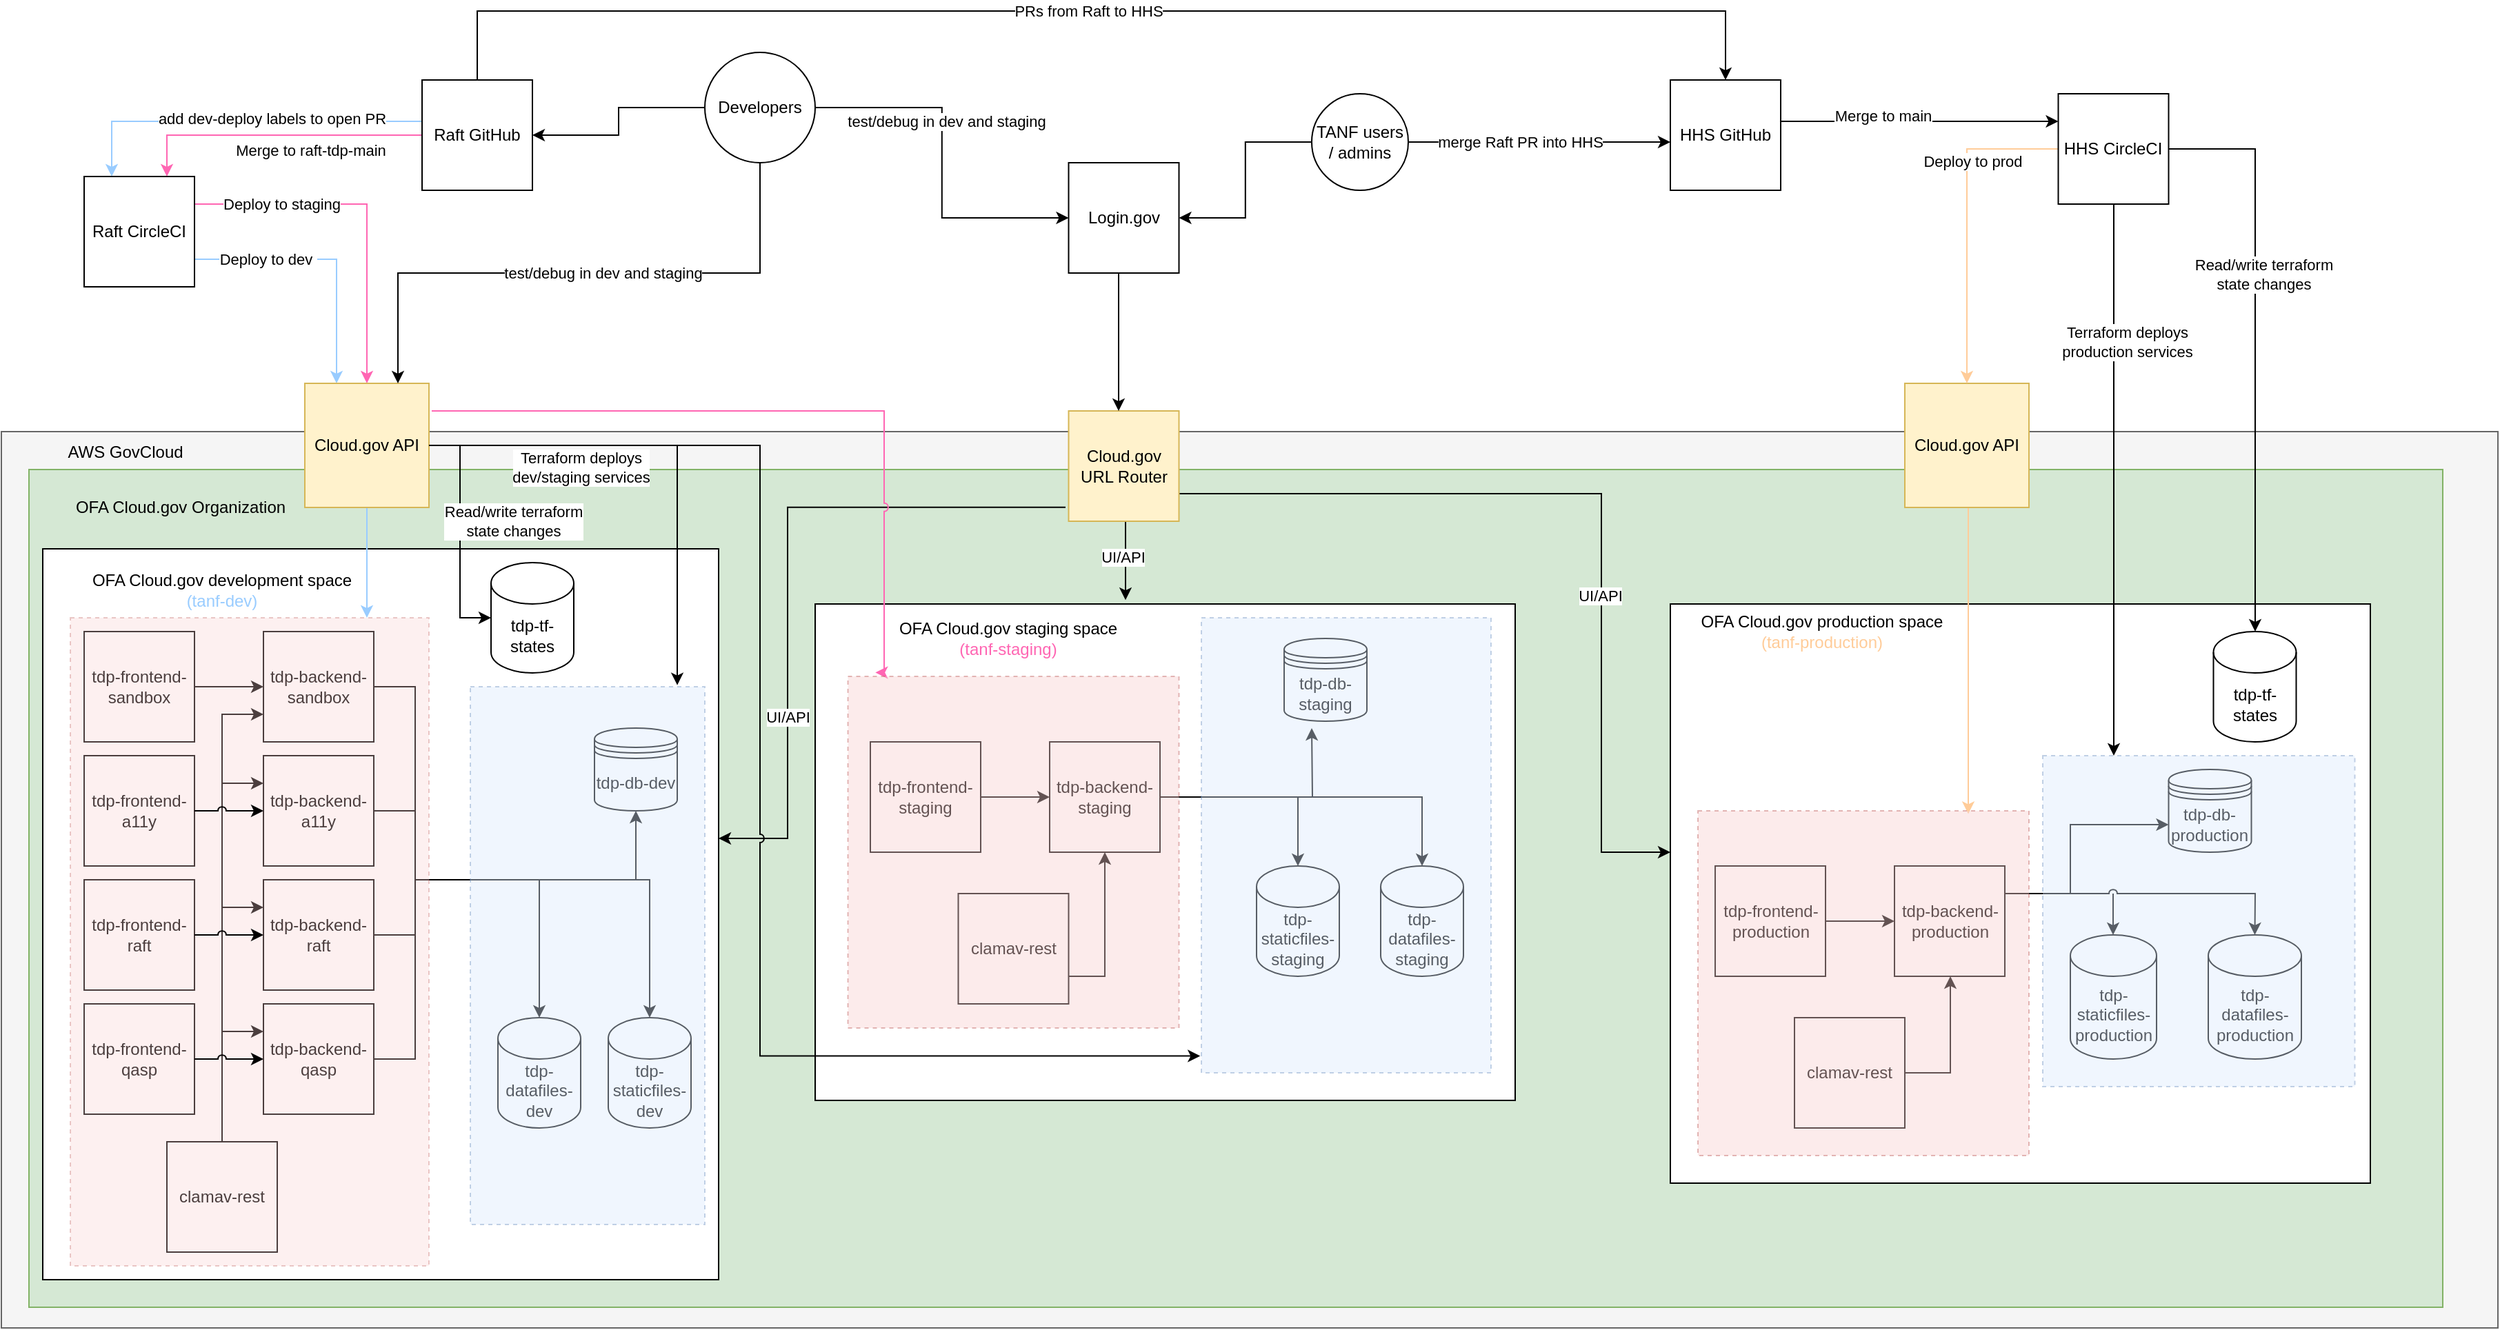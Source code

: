 <mxfile version="14.8.6" type="device"><diagram id="ihpslaOBQvnrLXgvz2NS" name="Page-1"><mxGraphModel dx="1475" dy="1129" grid="1" gridSize="10" guides="1" tooltips="1" connect="1" arrows="1" fold="1" page="1" pageScale="1" pageWidth="850" pageHeight="1100" math="0" shadow="0"><root><mxCell id="0"/><mxCell id="1" parent="0"/><mxCell id="zyFTkj13hCmkJTpGe8fz-28" value="" style="rounded=0;whiteSpace=wrap;html=1;fillColor=#f5f5f5;strokeColor=#666666;fontColor=#333333;" parent="1" vertex="1"><mxGeometry x="40" y="345" width="1810" height="650" as="geometry"/></mxCell><mxCell id="qLY9HPjB3zMnq8Yaa36Y-12" value="" style="rounded=0;whiteSpace=wrap;html=1;fillColor=#d5e8d4;strokeColor=#82b366;" parent="1" vertex="1"><mxGeometry x="60" y="372.5" width="1750" height="607.5" as="geometry"/></mxCell><mxCell id="zyFTkj13hCmkJTpGe8fz-118" style="edgeStyle=elbowEdgeStyle;rounded=0;orthogonalLoop=1;jettySize=auto;html=1;entryX=1;entryY=0.75;entryDx=0;entryDy=0;startArrow=classic;startFill=1;endArrow=none;endFill=0;" parent="1" source="zyFTkj13hCmkJTpGe8fz-111" target="zyFTkj13hCmkJTpGe8fz-32" edge="1"><mxGeometry relative="1" as="geometry"><Array as="points"><mxPoint x="1200" y="650"/></Array></mxGeometry></mxCell><mxCell id="zyFTkj13hCmkJTpGe8fz-170" value="UI/API" style="edgeLabel;html=1;align=center;verticalAlign=middle;resizable=0;points=[];" parent="zyFTkj13hCmkJTpGe8fz-118" vertex="1" connectable="0"><mxGeometry x="-0.234" y="1" relative="1" as="geometry"><mxPoint as="offset"/></mxGeometry></mxCell><mxCell id="zyFTkj13hCmkJTpGe8fz-111" value="" style="rounded=0;whiteSpace=wrap;html=1;" parent="1" vertex="1"><mxGeometry x="1250" y="470" width="507.5" height="420" as="geometry"/></mxCell><mxCell id="zyFTkj13hCmkJTpGe8fz-24" style="edgeStyle=orthogonalEdgeStyle;rounded=0;orthogonalLoop=1;jettySize=auto;html=1;exitX=0;exitY=0.5;exitDx=0;exitDy=0;" parent="1" source="zyFTkj13hCmkJTpGe8fz-173" target="zyFTkj13hCmkJTpGe8fz-19" edge="1"><mxGeometry relative="1" as="geometry"><mxPoint x="490" y="110" as="sourcePoint"/></mxGeometry></mxCell><mxCell id="zyFTkj13hCmkJTpGe8fz-34" style="edgeStyle=orthogonalEdgeStyle;rounded=0;orthogonalLoop=1;jettySize=auto;html=1;entryX=0;entryY=0.5;entryDx=0;entryDy=0;exitX=1;exitY=0.5;exitDx=0;exitDy=0;" parent="1" source="zyFTkj13hCmkJTpGe8fz-173" target="zyFTkj13hCmkJTpGe8fz-33" edge="1"><mxGeometry relative="1" as="geometry"><mxPoint x="520" y="110" as="sourcePoint"/></mxGeometry></mxCell><mxCell id="hghj35xGoxnVzE3regbH-1" value="test/debug in dev and staging" style="edgeLabel;html=1;align=center;verticalAlign=middle;resizable=0;points=[];" vertex="1" connectable="0" parent="zyFTkj13hCmkJTpGe8fz-34"><mxGeometry x="-0.232" y="3" relative="1" as="geometry"><mxPoint as="offset"/></mxGeometry></mxCell><mxCell id="zyFTkj13hCmkJTpGe8fz-36" style="edgeStyle=orthogonalEdgeStyle;rounded=0;orthogonalLoop=1;jettySize=auto;html=1;entryX=1;entryY=0.5;entryDx=0;entryDy=0;" parent="1" source="zyFTkj13hCmkJTpGe8fz-15" target="zyFTkj13hCmkJTpGe8fz-33" edge="1"><mxGeometry relative="1" as="geometry"/></mxCell><mxCell id="zyFTkj13hCmkJTpGe8fz-151" style="edgeStyle=elbowEdgeStyle;rounded=0;jumpStyle=arc;orthogonalLoop=1;jettySize=auto;html=1;startArrow=none;startFill=0;endArrow=classic;endFill=1;strokeColor=#000000;elbow=vertical;" parent="1" source="zyFTkj13hCmkJTpGe8fz-15" target="zyFTkj13hCmkJTpGe8fz-149" edge="1"><mxGeometry relative="1" as="geometry"/></mxCell><mxCell id="hghj35xGoxnVzE3regbH-3" value="merge Raft PR into HHS" style="edgeLabel;html=1;align=center;verticalAlign=middle;resizable=0;points=[];" vertex="1" connectable="0" parent="zyFTkj13hCmkJTpGe8fz-151"><mxGeometry x="-0.154" relative="1" as="geometry"><mxPoint as="offset"/></mxGeometry></mxCell><mxCell id="zyFTkj13hCmkJTpGe8fz-15" value="TANF users / admins" style="ellipse;whiteSpace=wrap;html=1;strokeColor=#000000;fillColor=#ffffff;gradientColor=none;" parent="1" vertex="1"><mxGeometry x="990" y="100" width="70" height="70" as="geometry"/></mxCell><mxCell id="zyFTkj13hCmkJTpGe8fz-25" style="edgeStyle=orthogonalEdgeStyle;rounded=0;orthogonalLoop=1;jettySize=auto;html=1;entryX=0.75;entryY=0;entryDx=0;entryDy=0;exitX=0;exitY=0.5;exitDx=0;exitDy=0;strokeColor=#FF66B3;" parent="1" source="zyFTkj13hCmkJTpGe8fz-19" target="zyFTkj13hCmkJTpGe8fz-21" edge="1"><mxGeometry relative="1" as="geometry"><mxPoint x="180" y="99.97" as="sourcePoint"/><mxPoint x="330" y="139.97" as="targetPoint"/><Array as="points"><mxPoint x="160" y="130"/></Array></mxGeometry></mxCell><mxCell id="zyFTkj13hCmkJTpGe8fz-134" value="Merge to raft-tdp-main" style="edgeLabel;html=1;align=center;verticalAlign=middle;resizable=0;points=[];" parent="zyFTkj13hCmkJTpGe8fz-25" vertex="1" connectable="0"><mxGeometry x="-0.241" y="-3" relative="1" as="geometry"><mxPoint y="14" as="offset"/></mxGeometry></mxCell><mxCell id="zyFTkj13hCmkJTpGe8fz-142" style="edgeStyle=elbowEdgeStyle;rounded=0;jumpStyle=arc;orthogonalLoop=1;jettySize=auto;html=1;entryX=0.25;entryY=0;entryDx=0;entryDy=0;startArrow=none;startFill=0;endArrow=classic;endFill=1;strokeColor=#99CCFF;" parent="1" source="zyFTkj13hCmkJTpGe8fz-19" target="zyFTkj13hCmkJTpGe8fz-21" edge="1"><mxGeometry relative="1" as="geometry"><Array as="points"><mxPoint x="120" y="120"/><mxPoint x="150" y="120"/><mxPoint x="130" y="150"/></Array></mxGeometry></mxCell><mxCell id="zyFTkj13hCmkJTpGe8fz-143" value="add dev-deploy labels to open&amp;nbsp;PR" style="edgeLabel;html=1;align=center;verticalAlign=middle;resizable=0;points=[];" parent="zyFTkj13hCmkJTpGe8fz-142" vertex="1" connectable="0"><mxGeometry x="-0.175" y="-2" relative="1" as="geometry"><mxPoint as="offset"/></mxGeometry></mxCell><mxCell id="zyFTkj13hCmkJTpGe8fz-160" style="edgeStyle=elbowEdgeStyle;rounded=0;jumpStyle=arc;orthogonalLoop=1;jettySize=auto;html=1;entryX=0.5;entryY=0;entryDx=0;entryDy=0;startArrow=none;startFill=0;endArrow=classic;endFill=1;exitX=0.5;exitY=0;exitDx=0;exitDy=0;" parent="1" source="zyFTkj13hCmkJTpGe8fz-19" target="zyFTkj13hCmkJTpGe8fz-149" edge="1"><mxGeometry relative="1" as="geometry"><Array as="points"><mxPoint x="510" y="40"/></Array></mxGeometry></mxCell><mxCell id="zyFTkj13hCmkJTpGe8fz-161" value="PRs from Raft to HHS" style="edgeLabel;html=1;align=center;verticalAlign=middle;resizable=0;points=[];" parent="zyFTkj13hCmkJTpGe8fz-160" vertex="1" connectable="0"><mxGeometry x="-0.019" relative="1" as="geometry"><mxPoint as="offset"/></mxGeometry></mxCell><mxCell id="zyFTkj13hCmkJTpGe8fz-19" value="Raft GitHub" style="whiteSpace=wrap;html=1;aspect=fixed;" parent="1" vertex="1"><mxGeometry x="345" y="90" width="80" height="80" as="geometry"/></mxCell><mxCell id="zyFTkj13hCmkJTpGe8fz-27" style="edgeStyle=orthogonalEdgeStyle;rounded=0;orthogonalLoop=1;jettySize=auto;html=1;exitX=1;exitY=0.25;exitDx=0;exitDy=0;entryX=0.5;entryY=0;entryDx=0;entryDy=0;strokeColor=#FF66B3;" parent="1" source="zyFTkj13hCmkJTpGe8fz-21" target="zyFTkj13hCmkJTpGe8fz-26" edge="1"><mxGeometry relative="1" as="geometry"><Array as="points"><mxPoint x="305" y="180"/></Array></mxGeometry></mxCell><mxCell id="zyFTkj13hCmkJTpGe8fz-135" value="Deploy to staging" style="edgeLabel;html=1;align=center;verticalAlign=middle;resizable=0;points=[];" parent="zyFTkj13hCmkJTpGe8fz-27" vertex="1" connectable="0"><mxGeometry x="-0.108" relative="1" as="geometry"><mxPoint x="-51" as="offset"/></mxGeometry></mxCell><mxCell id="zyFTkj13hCmkJTpGe8fz-139" style="edgeStyle=elbowEdgeStyle;rounded=0;jumpStyle=arc;orthogonalLoop=1;jettySize=auto;html=1;startArrow=none;startFill=0;endArrow=classic;endFill=1;exitX=1;exitY=0.75;exitDx=0;exitDy=0;strokeColor=#99CCFF;entryX=0.25;entryY=0;entryDx=0;entryDy=0;" parent="1" source="zyFTkj13hCmkJTpGe8fz-21" target="zyFTkj13hCmkJTpGe8fz-26" edge="1"><mxGeometry relative="1" as="geometry"><mxPoint x="283" y="280" as="targetPoint"/><Array as="points"><mxPoint x="283" y="300"/><mxPoint x="283" y="310"/><mxPoint x="280" y="280"/><mxPoint x="290" y="300"/><mxPoint x="290" y="260"/></Array></mxGeometry></mxCell><mxCell id="zyFTkj13hCmkJTpGe8fz-141" value="Deploy to dev&amp;nbsp;" style="edgeLabel;html=1;align=center;verticalAlign=middle;resizable=0;points=[];" parent="zyFTkj13hCmkJTpGe8fz-139" vertex="1" connectable="0"><mxGeometry x="-0.1" y="1" relative="1" as="geometry"><mxPoint x="-34" y="1" as="offset"/></mxGeometry></mxCell><mxCell id="zyFTkj13hCmkJTpGe8fz-21" value="Raft CircleCI" style="whiteSpace=wrap;html=1;aspect=fixed;" parent="1" vertex="1"><mxGeometry x="100" y="160" width="80" height="80" as="geometry"/></mxCell><mxCell id="zyFTkj13hCmkJTpGe8fz-117" style="edgeStyle=elbowEdgeStyle;rounded=0;orthogonalLoop=1;jettySize=auto;html=1;entryX=-0.028;entryY=0.873;entryDx=0;entryDy=0;startArrow=classic;startFill=1;endArrow=none;endFill=0;jumpStyle=none;entryPerimeter=0;" parent="1" source="zyFTkj13hCmkJTpGe8fz-30" target="zyFTkj13hCmkJTpGe8fz-32" edge="1"><mxGeometry relative="1" as="geometry"><Array as="points"><mxPoint x="610" y="640"/><mxPoint x="600" y="560"/></Array></mxGeometry></mxCell><mxCell id="zyFTkj13hCmkJTpGe8fz-172" value="UI/API" style="edgeLabel;html=1;align=center;verticalAlign=middle;resizable=0;points=[];" parent="zyFTkj13hCmkJTpGe8fz-117" vertex="1" connectable="0"><mxGeometry x="-0.437" relative="1" as="geometry"><mxPoint as="offset"/></mxGeometry></mxCell><mxCell id="zyFTkj13hCmkJTpGe8fz-30" value="" style="rounded=0;whiteSpace=wrap;html=1;" parent="1" vertex="1"><mxGeometry x="70" y="430" width="490" height="530" as="geometry"/></mxCell><mxCell id="zyFTkj13hCmkJTpGe8fz-113" style="edgeStyle=elbowEdgeStyle;rounded=0;orthogonalLoop=1;jettySize=auto;html=1;entryX=0.443;entryY=-0.008;entryDx=0;entryDy=0;entryPerimeter=0;startArrow=none;startFill=0;endArrow=classic;endFill=1;" parent="1" source="zyFTkj13hCmkJTpGe8fz-32" target="zyFTkj13hCmkJTpGe8fz-52" edge="1"><mxGeometry relative="1" as="geometry"/></mxCell><mxCell id="zyFTkj13hCmkJTpGe8fz-171" value="UI/API" style="edgeLabel;html=1;align=center;verticalAlign=middle;resizable=0;points=[];" parent="zyFTkj13hCmkJTpGe8fz-113" vertex="1" connectable="0"><mxGeometry x="-0.102" y="-2" relative="1" as="geometry"><mxPoint as="offset"/></mxGeometry></mxCell><mxCell id="zyFTkj13hCmkJTpGe8fz-32" value="Cloud.gov URL Router" style="whiteSpace=wrap;html=1;aspect=fixed;fillColor=#fff2cc;strokeColor=#d6b656;" parent="1" vertex="1"><mxGeometry x="813.75" y="330" width="80" height="80" as="geometry"/></mxCell><mxCell id="zyFTkj13hCmkJTpGe8fz-122" style="edgeStyle=elbowEdgeStyle;rounded=0;orthogonalLoop=1;jettySize=auto;html=1;startArrow=none;startFill=0;endArrow=classic;endFill=1;" parent="1" source="zyFTkj13hCmkJTpGe8fz-26" target="zyFTkj13hCmkJTpGe8fz-121" edge="1"><mxGeometry relative="1" as="geometry"/></mxCell><mxCell id="zyFTkj13hCmkJTpGe8fz-169" value="Read/write terraform&lt;br&gt;state changes" style="edgeLabel;html=1;align=center;verticalAlign=middle;resizable=0;points=[];" parent="zyFTkj13hCmkJTpGe8fz-122" vertex="1" connectable="0"><mxGeometry x="-0.2" relative="1" as="geometry"><mxPoint x="38" y="9" as="offset"/></mxGeometry></mxCell><mxCell id="zyFTkj13hCmkJTpGe8fz-131" style="edgeStyle=elbowEdgeStyle;rounded=0;orthogonalLoop=1;jettySize=auto;html=1;entryX=0.886;entryY=-0.003;entryDx=0;entryDy=0;startArrow=none;startFill=0;endArrow=classic;endFill=1;entryPerimeter=0;" parent="1" source="zyFTkj13hCmkJTpGe8fz-26" target="zyFTkj13hCmkJTpGe8fz-123" edge="1"><mxGeometry relative="1" as="geometry"><Array as="points"><mxPoint x="530" y="440"/></Array></mxGeometry></mxCell><mxCell id="zyFTkj13hCmkJTpGe8fz-132" value="Terraform deploys&lt;br&gt;dev/staging services" style="edgeLabel;html=1;align=center;verticalAlign=middle;resizable=0;points=[];" parent="zyFTkj13hCmkJTpGe8fz-131" vertex="1" connectable="0"><mxGeometry x="0.368" y="-1" relative="1" as="geometry"><mxPoint x="-69" y="-47" as="offset"/></mxGeometry></mxCell><mxCell id="zyFTkj13hCmkJTpGe8fz-145" style="edgeStyle=elbowEdgeStyle;rounded=0;jumpStyle=arc;orthogonalLoop=1;jettySize=auto;html=1;startArrow=none;startFill=0;endArrow=classic;endFill=1;strokeColor=#99CCFF;exitX=0.5;exitY=1;exitDx=0;exitDy=0;" parent="1" source="zyFTkj13hCmkJTpGe8fz-26" target="zyFTkj13hCmkJTpGe8fz-127" edge="1"><mxGeometry relative="1" as="geometry"><mxPoint x="310" y="470" as="targetPoint"/></mxGeometry></mxCell><mxCell id="zyFTkj13hCmkJTpGe8fz-26" value="Cloud.gov API" style="whiteSpace=wrap;html=1;aspect=fixed;fillColor=#fff2cc;strokeColor=#d6b656;" parent="1" vertex="1"><mxGeometry x="260" y="310" width="90" height="90" as="geometry"/></mxCell><mxCell id="zyFTkj13hCmkJTpGe8fz-37" style="edgeStyle=orthogonalEdgeStyle;rounded=0;orthogonalLoop=1;jettySize=auto;html=1;" parent="1" source="zyFTkj13hCmkJTpGe8fz-33" target="zyFTkj13hCmkJTpGe8fz-32" edge="1"><mxGeometry relative="1" as="geometry"><Array as="points"><mxPoint x="850" y="280"/><mxPoint x="850" y="280"/></Array></mxGeometry></mxCell><mxCell id="zyFTkj13hCmkJTpGe8fz-33" value="Login.gov" style="whiteSpace=wrap;html=1;aspect=fixed;" parent="1" vertex="1"><mxGeometry x="813.75" y="150" width="80" height="80" as="geometry"/></mxCell><mxCell id="zyFTkj13hCmkJTpGe8fz-38" value="OFA Cloud.gov development space &lt;font color=&quot;#99ccff&quot;&gt;(tanf-dev)&lt;/font&gt;" style="text;html=1;strokeColor=none;fillColor=none;align=center;verticalAlign=middle;whiteSpace=wrap;rounded=0;" parent="1" vertex="1"><mxGeometry x="100" y="460" width="200" as="geometry"/></mxCell><mxCell id="zyFTkj13hCmkJTpGe8fz-102" style="edgeStyle=elbowEdgeStyle;rounded=0;orthogonalLoop=1;jettySize=auto;html=1;endArrow=none;endFill=0;startArrow=classic;startFill=1;exitX=0.5;exitY=1;exitDx=0;exitDy=0;exitPerimeter=0;" parent="1" edge="1"><mxGeometry relative="1" as="geometry"><mxPoint x="460" y="670" as="targetPoint"/><Array as="points"><mxPoint x="500" y="650"/></Array><mxPoint x="500" y="620" as="sourcePoint"/></mxGeometry></mxCell><mxCell id="zyFTkj13hCmkJTpGe8fz-40" value="tdp-staticfiles-dev" style="shape=cylinder3;whiteSpace=wrap;html=1;boundedLbl=1;backgroundOutline=1;size=15;" parent="1" vertex="1"><mxGeometry x="480" y="770" width="60" height="80" as="geometry"/></mxCell><mxCell id="zyFTkj13hCmkJTpGe8fz-41" value="tdp-datafiles-dev" style="shape=cylinder3;whiteSpace=wrap;html=1;boundedLbl=1;backgroundOutline=1;size=15;" parent="1" vertex="1"><mxGeometry x="400" y="770" width="60" height="80" as="geometry"/></mxCell><mxCell id="zyFTkj13hCmkJTpGe8fz-73" style="edgeStyle=orthogonalEdgeStyle;rounded=0;orthogonalLoop=1;jettySize=auto;html=1;entryX=0;entryY=0.5;entryDx=0;entryDy=0;" parent="1" source="zyFTkj13hCmkJTpGe8fz-42" target="zyFTkj13hCmkJTpGe8fz-43" edge="1"><mxGeometry relative="1" as="geometry"/></mxCell><mxCell id="zyFTkj13hCmkJTpGe8fz-42" value="tdp-frontend-sandbox" style="whiteSpace=wrap;html=1;aspect=fixed;" parent="1" vertex="1"><mxGeometry x="100" y="490" width="80" height="80" as="geometry"/></mxCell><mxCell id="zyFTkj13hCmkJTpGe8fz-101" style="edgeStyle=elbowEdgeStyle;rounded=0;orthogonalLoop=1;jettySize=auto;html=1;endArrow=none;endFill=0;" parent="1" source="zyFTkj13hCmkJTpGe8fz-43" edge="1"><mxGeometry relative="1" as="geometry"><mxPoint x="470" y="670" as="targetPoint"/><Array as="points"><mxPoint x="340" y="610"/></Array></mxGeometry></mxCell><mxCell id="zyFTkj13hCmkJTpGe8fz-43" value="tdp-backend-sandbox" style="whiteSpace=wrap;html=1;aspect=fixed;" parent="1" vertex="1"><mxGeometry x="230" y="490" width="80" height="80" as="geometry"/></mxCell><mxCell id="zyFTkj13hCmkJTpGe8fz-44" value="tdp-frontend-a11y" style="whiteSpace=wrap;html=1;aspect=fixed;" parent="1" vertex="1"><mxGeometry x="100" y="580" width="80" height="80" as="geometry"/></mxCell><mxCell id="zyFTkj13hCmkJTpGe8fz-95" style="edgeStyle=orthogonalEdgeStyle;rounded=0;orthogonalLoop=1;jettySize=auto;html=1;" parent="1" source="zyFTkj13hCmkJTpGe8fz-45" target="zyFTkj13hCmkJTpGe8fz-41" edge="1"><mxGeometry relative="1" as="geometry"><Array as="points"><mxPoint x="340" y="620"/><mxPoint x="340" y="670"/><mxPoint x="430" y="670"/></Array></mxGeometry></mxCell><mxCell id="zyFTkj13hCmkJTpGe8fz-96" style="edgeStyle=orthogonalEdgeStyle;rounded=0;orthogonalLoop=1;jettySize=auto;html=1;exitX=1;exitY=0.5;exitDx=0;exitDy=0;" parent="1" source="zyFTkj13hCmkJTpGe8fz-45" target="zyFTkj13hCmkJTpGe8fz-40" edge="1"><mxGeometry relative="1" as="geometry"><Array as="points"><mxPoint x="340" y="620"/><mxPoint x="340" y="670"/><mxPoint x="510" y="670"/></Array></mxGeometry></mxCell><mxCell id="uwoBpqirYSs3N-8qe25S-10" style="edgeStyle=orthogonalEdgeStyle;rounded=0;orthogonalLoop=1;jettySize=auto;html=1;exitX=0;exitY=0.25;exitDx=0;exitDy=0;endArrow=none;endFill=0;startArrow=classic;startFill=1;" parent="1" source="zyFTkj13hCmkJTpGe8fz-45" edge="1"><mxGeometry relative="1" as="geometry"><mxPoint x="200" y="600.143" as="targetPoint"/></mxGeometry></mxCell><mxCell id="zyFTkj13hCmkJTpGe8fz-45" value="tdp-backend-a11y" style="whiteSpace=wrap;html=1;aspect=fixed;" parent="1" vertex="1"><mxGeometry x="230" y="580" width="80" height="80" as="geometry"/></mxCell><mxCell id="zyFTkj13hCmkJTpGe8fz-48" value="tdp-frontend-raft" style="whiteSpace=wrap;html=1;aspect=fixed;" parent="1" vertex="1"><mxGeometry x="100" y="670" width="80" height="80" as="geometry"/></mxCell><mxCell id="zyFTkj13hCmkJTpGe8fz-98" style="edgeStyle=elbowEdgeStyle;rounded=0;orthogonalLoop=1;jettySize=auto;html=1;endArrow=none;endFill=0;" parent="1" source="zyFTkj13hCmkJTpGe8fz-49" edge="1"><mxGeometry relative="1" as="geometry"><mxPoint x="340" y="710" as="targetPoint"/></mxGeometry></mxCell><mxCell id="uwoBpqirYSs3N-8qe25S-11" style="edgeStyle=orthogonalEdgeStyle;rounded=0;orthogonalLoop=1;jettySize=auto;html=1;exitX=0;exitY=0.25;exitDx=0;exitDy=0;endArrow=none;endFill=0;startArrow=classic;startFill=1;" parent="1" source="zyFTkj13hCmkJTpGe8fz-49" edge="1"><mxGeometry relative="1" as="geometry"><mxPoint x="200" y="689.857" as="targetPoint"/></mxGeometry></mxCell><mxCell id="zyFTkj13hCmkJTpGe8fz-49" value="tdp-backend-raft" style="whiteSpace=wrap;html=1;aspect=fixed;" parent="1" vertex="1"><mxGeometry x="230" y="670" width="80" height="80" as="geometry"/></mxCell><mxCell id="zyFTkj13hCmkJTpGe8fz-50" value="tdp-frontend-qasp" style="whiteSpace=wrap;html=1;aspect=fixed;" parent="1" vertex="1"><mxGeometry x="100" y="760" width="80" height="80" as="geometry"/></mxCell><mxCell id="zyFTkj13hCmkJTpGe8fz-100" style="edgeStyle=elbowEdgeStyle;rounded=0;orthogonalLoop=1;jettySize=auto;html=1;endArrow=none;endFill=0;" parent="1" source="zyFTkj13hCmkJTpGe8fz-51" edge="1"><mxGeometry relative="1" as="geometry"><mxPoint x="340" y="670" as="targetPoint"/><Array as="points"><mxPoint x="340" y="740"/></Array></mxGeometry></mxCell><mxCell id="uwoBpqirYSs3N-8qe25S-12" style="edgeStyle=orthogonalEdgeStyle;rounded=0;orthogonalLoop=1;jettySize=auto;html=1;exitX=0;exitY=0.25;exitDx=0;exitDy=0;endArrow=none;endFill=0;startArrow=classic;startFill=1;" parent="1" source="zyFTkj13hCmkJTpGe8fz-51" edge="1"><mxGeometry relative="1" as="geometry"><mxPoint x="200" y="780.143" as="targetPoint"/></mxGeometry></mxCell><mxCell id="zyFTkj13hCmkJTpGe8fz-51" value="tdp-backend-qasp" style="whiteSpace=wrap;html=1;aspect=fixed;" parent="1" vertex="1"><mxGeometry x="230" y="760" width="80" height="80" as="geometry"/></mxCell><mxCell id="zyFTkj13hCmkJTpGe8fz-52" value="" style="rounded=0;whiteSpace=wrap;html=1;" parent="1" vertex="1"><mxGeometry x="630" y="470" width="507.5" height="360" as="geometry"/></mxCell><mxCell id="zyFTkj13hCmkJTpGe8fz-53" value="OFA Cloud.gov staging space &lt;br&gt;&lt;font color=&quot;#ff66b3&quot;&gt;(tanf-staging)&lt;/font&gt;" style="text;html=1;strokeColor=none;fillColor=none;align=center;verticalAlign=middle;whiteSpace=wrap;rounded=0;" parent="1" vertex="1"><mxGeometry x="670" y="495" width="200" as="geometry"/></mxCell><mxCell id="zyFTkj13hCmkJTpGe8fz-55" value="tdp-staticfiles-staging" style="shape=cylinder3;whiteSpace=wrap;html=1;boundedLbl=1;backgroundOutline=1;size=15;" parent="1" vertex="1"><mxGeometry x="950" y="660" width="60" height="80" as="geometry"/></mxCell><mxCell id="zyFTkj13hCmkJTpGe8fz-56" value="tdp-datafiles-staging" style="shape=cylinder3;whiteSpace=wrap;html=1;boundedLbl=1;backgroundOutline=1;size=15;" parent="1" vertex="1"><mxGeometry x="1040" y="660" width="60" height="80" as="geometry"/></mxCell><mxCell id="zyFTkj13hCmkJTpGe8fz-67" style="edgeStyle=orthogonalEdgeStyle;rounded=0;orthogonalLoop=1;jettySize=auto;html=1;" parent="1" source="zyFTkj13hCmkJTpGe8fz-57" target="zyFTkj13hCmkJTpGe8fz-58" edge="1"><mxGeometry relative="1" as="geometry"/></mxCell><mxCell id="zyFTkj13hCmkJTpGe8fz-57" value="tdp-frontend-staging" style="whiteSpace=wrap;html=1;aspect=fixed;" parent="1" vertex="1"><mxGeometry x="670" y="570" width="80" height="80" as="geometry"/></mxCell><mxCell id="zyFTkj13hCmkJTpGe8fz-69" style="edgeStyle=orthogonalEdgeStyle;rounded=0;orthogonalLoop=1;jettySize=auto;html=1;" parent="1" source="zyFTkj13hCmkJTpGe8fz-58" target="zyFTkj13hCmkJTpGe8fz-55" edge="1"><mxGeometry relative="1" as="geometry"/></mxCell><mxCell id="zyFTkj13hCmkJTpGe8fz-70" style="edgeStyle=orthogonalEdgeStyle;rounded=0;orthogonalLoop=1;jettySize=auto;html=1;" parent="1" source="zyFTkj13hCmkJTpGe8fz-58" edge="1"><mxGeometry relative="1" as="geometry"><mxPoint x="990" y="560" as="targetPoint"/></mxGeometry></mxCell><mxCell id="zyFTkj13hCmkJTpGe8fz-71" style="edgeStyle=orthogonalEdgeStyle;rounded=0;orthogonalLoop=1;jettySize=auto;html=1;" parent="1" source="zyFTkj13hCmkJTpGe8fz-58" target="zyFTkj13hCmkJTpGe8fz-56" edge="1"><mxGeometry relative="1" as="geometry"/></mxCell><mxCell id="zyFTkj13hCmkJTpGe8fz-58" value="tdp-backend-staging" style="whiteSpace=wrap;html=1;aspect=fixed;" parent="1" vertex="1"><mxGeometry x="800" y="570" width="80" height="80" as="geometry"/></mxCell><mxCell id="zyFTkj13hCmkJTpGe8fz-103" value="OFA Cloud.gov production space&lt;br&gt;&lt;font color=&quot;#ffcc99&quot;&gt;(tanf-production)&lt;/font&gt;" style="text;html=1;strokeColor=none;fillColor=none;align=center;verticalAlign=middle;whiteSpace=wrap;rounded=0;" parent="1" vertex="1"><mxGeometry x="1260" y="490" width="200" as="geometry"/></mxCell><mxCell id="zyFTkj13hCmkJTpGe8fz-164" style="edgeStyle=elbowEdgeStyle;rounded=0;jumpStyle=arc;orthogonalLoop=1;jettySize=auto;html=1;startArrow=classic;startFill=1;endArrow=none;endFill=0;strokeColor=#000000;" parent="1" source="zyFTkj13hCmkJTpGe8fz-105" edge="1"><mxGeometry relative="1" as="geometry"><mxPoint x="1571" y="680" as="targetPoint"/></mxGeometry></mxCell><mxCell id="zyFTkj13hCmkJTpGe8fz-105" value="tdp-staticfiles-production" style="shape=cylinder3;whiteSpace=wrap;html=1;boundedLbl=1;backgroundOutline=1;size=15;" parent="1" vertex="1"><mxGeometry x="1540" y="710" width="62.5" height="90" as="geometry"/></mxCell><mxCell id="zyFTkj13hCmkJTpGe8fz-163" style="edgeStyle=elbowEdgeStyle;rounded=0;jumpStyle=arc;orthogonalLoop=1;jettySize=auto;html=1;startArrow=classic;startFill=1;endArrow=none;endFill=0;strokeColor=#000000;exitX=0.5;exitY=0;exitDx=0;exitDy=0;exitPerimeter=0;entryX=1;entryY=0.25;entryDx=0;entryDy=0;" parent="1" source="zyFTkj13hCmkJTpGe8fz-106" target="zyFTkj13hCmkJTpGe8fz-110" edge="1"><mxGeometry relative="1" as="geometry"><mxPoint x="1630" y="670" as="targetPoint"/><Array as="points"><mxPoint x="1674" y="690"/></Array></mxGeometry></mxCell><mxCell id="zyFTkj13hCmkJTpGe8fz-106" value="tdp-datafiles-production" style="shape=cylinder3;whiteSpace=wrap;html=1;boundedLbl=1;backgroundOutline=1;size=15;" parent="1" vertex="1"><mxGeometry x="1640" y="710" width="67.5" height="90" as="geometry"/></mxCell><mxCell id="zyFTkj13hCmkJTpGe8fz-130" style="edgeStyle=elbowEdgeStyle;rounded=0;orthogonalLoop=1;jettySize=auto;html=1;entryX=0;entryY=0.5;entryDx=0;entryDy=0;startArrow=none;startFill=0;endArrow=classic;endFill=1;" parent="1" source="zyFTkj13hCmkJTpGe8fz-107" target="zyFTkj13hCmkJTpGe8fz-110" edge="1"><mxGeometry relative="1" as="geometry"/></mxCell><mxCell id="zyFTkj13hCmkJTpGe8fz-107" value="tdp-frontend-production" style="whiteSpace=wrap;html=1;aspect=fixed;" parent="1" vertex="1"><mxGeometry x="1282.5" y="660" width="80" height="80" as="geometry"/></mxCell><mxCell id="zyFTkj13hCmkJTpGe8fz-108" style="edgeStyle=orthogonalEdgeStyle;rounded=0;orthogonalLoop=1;jettySize=auto;html=1;exitX=1;exitY=0.25;exitDx=0;exitDy=0;" parent="1" source="zyFTkj13hCmkJTpGe8fz-110" edge="1"><mxGeometry relative="1" as="geometry"><mxPoint x="1490" y="700" as="sourcePoint"/><Array as="points"><mxPoint x="1540" y="680"/><mxPoint x="1540" y="630"/></Array><mxPoint x="1611.25" y="630" as="targetPoint"/></mxGeometry></mxCell><mxCell id="zyFTkj13hCmkJTpGe8fz-110" value="tdp-backend-production" style="whiteSpace=wrap;html=1;aspect=fixed;" parent="1" vertex="1"><mxGeometry x="1412.5" y="660" width="80" height="80" as="geometry"/></mxCell><mxCell id="zyFTkj13hCmkJTpGe8fz-121" value="tdp-tf-states" style="shape=cylinder3;whiteSpace=wrap;html=1;boundedLbl=1;backgroundOutline=1;size=15;" parent="1" vertex="1"><mxGeometry x="395" y="440" width="60" height="80" as="geometry"/></mxCell><mxCell id="zyFTkj13hCmkJTpGe8fz-133" style="edgeStyle=elbowEdgeStyle;rounded=0;orthogonalLoop=1;jettySize=auto;html=1;startArrow=none;startFill=0;endArrow=classic;endFill=1;jumpStyle=arc;entryX=-0.004;entryY=0.963;entryDx=0;entryDy=0;entryPerimeter=0;" parent="1" source="zyFTkj13hCmkJTpGe8fz-26" target="zyFTkj13hCmkJTpGe8fz-125" edge="1"><mxGeometry relative="1" as="geometry"><Array as="points"><mxPoint x="590" y="780"/><mxPoint x="1010" y="420"/></Array></mxGeometry></mxCell><mxCell id="zyFTkj13hCmkJTpGe8fz-136" value="AWS GovCloud" style="text;html=1;strokeColor=none;fillColor=none;align=center;verticalAlign=middle;whiteSpace=wrap;rounded=0;dashed=1;opacity=50;" parent="1" vertex="1"><mxGeometry x="80" y="350" width="100" height="20" as="geometry"/></mxCell><mxCell id="zyFTkj13hCmkJTpGe8fz-137" value="OFA Cloud.gov Organization" style="text;html=1;strokeColor=none;fillColor=none;align=center;verticalAlign=middle;whiteSpace=wrap;rounded=0;dashed=1;opacity=50;" parent="1" vertex="1"><mxGeometry x="90" y="390" width="160" height="20" as="geometry"/></mxCell><mxCell id="zyFTkj13hCmkJTpGe8fz-147" style="edgeStyle=elbowEdgeStyle;rounded=0;jumpStyle=arc;orthogonalLoop=1;jettySize=auto;html=1;entryX=0.083;entryY=-0.011;entryDx=0;entryDy=0;startArrow=none;startFill=0;endArrow=classic;endFill=1;entryPerimeter=0;strokeColor=#FF66B3;" parent="1" target="zyFTkj13hCmkJTpGe8fz-128" edge="1"><mxGeometry relative="1" as="geometry"><Array as="points"><mxPoint x="680" y="430"/><mxPoint x="680" y="450"/></Array><mxPoint x="352" y="330" as="sourcePoint"/></mxGeometry></mxCell><mxCell id="zyFTkj13hCmkJTpGe8fz-157" style="edgeStyle=elbowEdgeStyle;rounded=0;jumpStyle=arc;orthogonalLoop=1;jettySize=auto;html=1;entryX=0.815;entryY=0.009;entryDx=0;entryDy=0;entryPerimeter=0;startArrow=none;startFill=0;endArrow=classic;endFill=1;strokeColor=#FFCC99;" parent="1" source="zyFTkj13hCmkJTpGe8fz-148" target="zyFTkj13hCmkJTpGe8fz-129" edge="1"><mxGeometry relative="1" as="geometry"><Array as="points"><mxPoint x="1466" y="450"/></Array></mxGeometry></mxCell><mxCell id="uwoBpqirYSs3N-8qe25S-15" style="edgeStyle=elbowEdgeStyle;rounded=0;jumpStyle=arc;orthogonalLoop=1;jettySize=auto;elbow=vertical;html=1;startArrow=none;startFill=0;endArrow=classic;endFill=1;" parent="1" source="zyFTkj13hCmkJTpGe8fz-148" target="qLY9HPjB3zMnq8Yaa36Y-12" edge="1"><mxGeometry relative="1" as="geometry"/></mxCell><mxCell id="zyFTkj13hCmkJTpGe8fz-148" value="Cloud.gov API" style="whiteSpace=wrap;html=1;aspect=fixed;fillColor=#fff2cc;strokeColor=#d6b656;" parent="1" vertex="1"><mxGeometry x="1420" y="310" width="90" height="90" as="geometry"/></mxCell><mxCell id="zyFTkj13hCmkJTpGe8fz-153" style="edgeStyle=elbowEdgeStyle;rounded=0;jumpStyle=arc;orthogonalLoop=1;jettySize=auto;html=1;startArrow=none;startFill=0;endArrow=classic;endFill=1;strokeColor=#000000;entryX=0;entryY=0.25;entryDx=0;entryDy=0;" parent="1" target="zyFTkj13hCmkJTpGe8fz-152" edge="1"><mxGeometry relative="1" as="geometry"><mxPoint x="1270" y="130" as="sourcePoint"/><mxPoint x="1571" y="80" as="targetPoint"/><Array as="points"><mxPoint x="1270" y="120"/><mxPoint x="1380" y="80"/><mxPoint x="1400" y="90"/><mxPoint x="1300" y="120"/></Array></mxGeometry></mxCell><mxCell id="zyFTkj13hCmkJTpGe8fz-154" value="Merge to main" style="edgeLabel;html=1;align=center;verticalAlign=middle;resizable=0;points=[];" parent="zyFTkj13hCmkJTpGe8fz-153" vertex="1" connectable="0"><mxGeometry x="0.06" y="4" relative="1" as="geometry"><mxPoint as="offset"/></mxGeometry></mxCell><mxCell id="zyFTkj13hCmkJTpGe8fz-149" value="HHS GitHub" style="whiteSpace=wrap;html=1;aspect=fixed;strokeColor=#000000;gradientColor=none;" parent="1" vertex="1"><mxGeometry x="1250" y="90" width="80" height="80" as="geometry"/></mxCell><mxCell id="zyFTkj13hCmkJTpGe8fz-155" style="edgeStyle=elbowEdgeStyle;rounded=0;jumpStyle=arc;orthogonalLoop=1;jettySize=auto;html=1;startArrow=none;startFill=0;endArrow=classic;endFill=1;strokeColor=#FFCC99;entryX=0.5;entryY=0;entryDx=0;entryDy=0;" parent="1" source="zyFTkj13hCmkJTpGe8fz-152" target="zyFTkj13hCmkJTpGe8fz-148" edge="1"><mxGeometry relative="1" as="geometry"><mxPoint x="1470" y="250" as="targetPoint"/><Array as="points"><mxPoint x="1465" y="230"/></Array></mxGeometry></mxCell><mxCell id="zyFTkj13hCmkJTpGe8fz-156" value="Deploy to prod" style="edgeLabel;html=1;align=center;verticalAlign=middle;resizable=0;points=[];" parent="zyFTkj13hCmkJTpGe8fz-155" vertex="1" connectable="0"><mxGeometry x="-0.367" y="4" relative="1" as="geometry"><mxPoint as="offset"/></mxGeometry></mxCell><mxCell id="zyFTkj13hCmkJTpGe8fz-165" style="edgeStyle=elbowEdgeStyle;rounded=0;jumpStyle=arc;orthogonalLoop=1;jettySize=auto;html=1;entryX=0.5;entryY=0;entryDx=0;entryDy=0;entryPerimeter=0;startArrow=none;startFill=0;endArrow=classic;endFill=1;strokeColor=#000000;exitX=1;exitY=0.5;exitDx=0;exitDy=0;" parent="1" source="zyFTkj13hCmkJTpGe8fz-152" target="zyFTkj13hCmkJTpGe8fz-162" edge="1"><mxGeometry relative="1" as="geometry"><Array as="points"><mxPoint x="1674" y="340"/></Array></mxGeometry></mxCell><mxCell id="zyFTkj13hCmkJTpGe8fz-168" value="Read/write terraform&lt;br&gt;state changes" style="edgeLabel;html=1;align=center;verticalAlign=middle;resizable=0;points=[];" parent="zyFTkj13hCmkJTpGe8fz-165" vertex="1" connectable="0"><mxGeometry x="0.013" y="1" relative="1" as="geometry"><mxPoint x="5" y="-56" as="offset"/></mxGeometry></mxCell><mxCell id="zyFTkj13hCmkJTpGe8fz-166" style="edgeStyle=elbowEdgeStyle;rounded=0;jumpStyle=arc;orthogonalLoop=1;jettySize=auto;html=1;startArrow=none;startFill=0;endArrow=classic;endFill=1;strokeColor=#000000;" parent="1" source="zyFTkj13hCmkJTpGe8fz-152" target="zyFTkj13hCmkJTpGe8fz-126" edge="1"><mxGeometry relative="1" as="geometry"/></mxCell><mxCell id="zyFTkj13hCmkJTpGe8fz-167" value="Terraform deploys&lt;br&gt;production services" style="edgeLabel;html=1;align=center;verticalAlign=middle;resizable=0;points=[];" parent="zyFTkj13hCmkJTpGe8fz-166" vertex="1" connectable="0"><mxGeometry x="-0.301" y="-1" relative="1" as="geometry"><mxPoint x="10" y="-40" as="offset"/></mxGeometry></mxCell><mxCell id="zyFTkj13hCmkJTpGe8fz-152" value="HHS CircleCI" style="whiteSpace=wrap;html=1;aspect=fixed;" parent="1" vertex="1"><mxGeometry x="1531.25" y="100" width="80" height="80" as="geometry"/></mxCell><mxCell id="zyFTkj13hCmkJTpGe8fz-162" value="tdp-tf-states" style="shape=cylinder3;whiteSpace=wrap;html=1;boundedLbl=1;backgroundOutline=1;size=15;" parent="1" vertex="1"><mxGeometry x="1643.75" y="490" width="60" height="80" as="geometry"/></mxCell><mxCell id="qLY9HPjB3zMnq8Yaa36Y-7" style="edgeStyle=elbowEdgeStyle;rounded=0;jumpStyle=arc;orthogonalLoop=1;jettySize=auto;html=1;startArrow=none;startFill=0;endArrow=classic;endFill=1;strokeColor=#000000;exitX=0.5;exitY=1;exitDx=0;exitDy=0;entryX=0.75;entryY=0;entryDx=0;entryDy=0;elbow=vertical;" parent="1" source="zyFTkj13hCmkJTpGe8fz-173" target="zyFTkj13hCmkJTpGe8fz-26" edge="1"><mxGeometry relative="1" as="geometry"><mxPoint x="350" y="220" as="targetPoint"/></mxGeometry></mxCell><mxCell id="qLY9HPjB3zMnq8Yaa36Y-8" value="test/debug in dev and staging" style="edgeLabel;html=1;align=center;verticalAlign=middle;resizable=0;points=[];" parent="qLY9HPjB3zMnq8Yaa36Y-7" vertex="1" connectable="0"><mxGeometry x="0.472" y="-4" relative="1" as="geometry"><mxPoint x="117" y="4" as="offset"/></mxGeometry></mxCell><mxCell id="zyFTkj13hCmkJTpGe8fz-173" value="Developers" style="ellipse;whiteSpace=wrap;html=1;aspect=fixed;strokeColor=#000000;fillColor=#ffffff;gradientColor=none;" parent="1" vertex="1"><mxGeometry x="550" y="70" width="80" height="80" as="geometry"/></mxCell><mxCell id="qLY9HPjB3zMnq8Yaa36Y-2" value="tdp-db-dev" style="shape=datastore;whiteSpace=wrap;html=1;strokeColor=#000000;fillColor=#ffffff;gradientColor=none;" parent="1" vertex="1"><mxGeometry x="470" y="560" width="60" height="60" as="geometry"/></mxCell><mxCell id="zyFTkj13hCmkJTpGe8fz-123" value="" style="rounded=0;whiteSpace=wrap;html=1;dashed=1;fillColor=#dae8fc;strokeColor=#6c8ebf;opacity=40;" parent="1" vertex="1"><mxGeometry x="380" y="530" width="170" height="390" as="geometry"/></mxCell><mxCell id="qLY9HPjB3zMnq8Yaa36Y-3" value="tdp-db-staging" style="shape=datastore;whiteSpace=wrap;html=1;strokeColor=#000000;fillColor=#ffffff;gradientColor=none;" parent="1" vertex="1"><mxGeometry x="970" y="495" width="60" height="60" as="geometry"/></mxCell><mxCell id="zyFTkj13hCmkJTpGe8fz-125" value="" style="rounded=0;whiteSpace=wrap;html=1;dashed=1;fillColor=#dae8fc;strokeColor=#6c8ebf;opacity=40;" parent="1" vertex="1"><mxGeometry x="910" y="480" width="210" height="330" as="geometry"/></mxCell><mxCell id="uwoBpqirYSs3N-8qe25S-9" style="edgeStyle=orthogonalEdgeStyle;rounded=0;orthogonalLoop=1;jettySize=auto;html=1;endArrow=classic;endFill=1;entryX=0;entryY=0.75;entryDx=0;entryDy=0;" parent="1" source="uwoBpqirYSs3N-8qe25S-1" target="zyFTkj13hCmkJTpGe8fz-43" edge="1"><mxGeometry relative="1" as="geometry"><mxPoint x="200" y="530" as="targetPoint"/><Array as="points"><mxPoint x="200" y="550"/></Array></mxGeometry></mxCell><mxCell id="uwoBpqirYSs3N-8qe25S-1" value="clamav-rest" style="whiteSpace=wrap;html=1;aspect=fixed;" parent="1" vertex="1"><mxGeometry x="160" y="860" width="80" height="80" as="geometry"/></mxCell><mxCell id="qLY9HPjB3zMnq8Yaa36Y-4" style="edgeStyle=elbowEdgeStyle;rounded=0;jumpStyle=arc;orthogonalLoop=1;jettySize=auto;html=1;exitX=1;exitY=0.5;exitDx=0;exitDy=0;startArrow=none;startFill=0;endArrow=classic;endFill=1;strokeColor=#000000;" parent="1" source="zyFTkj13hCmkJTpGe8fz-126" target="zyFTkj13hCmkJTpGe8fz-126" edge="1"><mxGeometry relative="1" as="geometry"/></mxCell><mxCell id="qLY9HPjB3zMnq8Yaa36Y-5" value="tdp-db-production" style="shape=datastore;whiteSpace=wrap;html=1;strokeColor=#000000;fillColor=#ffffff;gradientColor=none;" parent="1" vertex="1"><mxGeometry x="1611.25" y="590" width="60" height="60" as="geometry"/></mxCell><mxCell id="zyFTkj13hCmkJTpGe8fz-126" value="" style="rounded=0;whiteSpace=wrap;html=1;dashed=1;fillColor=#dae8fc;strokeColor=#6c8ebf;opacity=40;" parent="1" vertex="1"><mxGeometry x="1520" y="580" width="226.25" height="240" as="geometry"/></mxCell><mxCell id="uwoBpqirYSs3N-8qe25S-14" style="edgeStyle=orthogonalEdgeStyle;rounded=0;jumpStyle=arc;orthogonalLoop=1;jettySize=auto;html=1;startArrow=none;startFill=0;endArrow=classic;endFill=1;" parent="1" source="uwoBpqirYSs3N-8qe25S-3" target="zyFTkj13hCmkJTpGe8fz-58" edge="1"><mxGeometry relative="1" as="geometry"><Array as="points"><mxPoint x="840" y="740"/></Array></mxGeometry></mxCell><mxCell id="uwoBpqirYSs3N-8qe25S-3" value="clamav-rest" style="whiteSpace=wrap;html=1;aspect=fixed;" parent="1" vertex="1"><mxGeometry x="733.75" y="680" width="80" height="80" as="geometry"/></mxCell><mxCell id="uwoBpqirYSs3N-8qe25S-18" style="edgeStyle=elbowEdgeStyle;rounded=0;jumpStyle=arc;orthogonalLoop=1;jettySize=auto;html=1;entryX=0.5;entryY=1;entryDx=0;entryDy=0;startArrow=none;startFill=0;endArrow=classic;endFill=1;exitX=1;exitY=0.5;exitDx=0;exitDy=0;" parent="1" source="uwoBpqirYSs3N-8qe25S-4" target="zyFTkj13hCmkJTpGe8fz-110" edge="1"><mxGeometry relative="1" as="geometry"><Array as="points"><mxPoint x="1453" y="770"/></Array></mxGeometry></mxCell><mxCell id="uwoBpqirYSs3N-8qe25S-4" value="clamav-rest" style="whiteSpace=wrap;html=1;aspect=fixed;" parent="1" vertex="1"><mxGeometry x="1340" y="770" width="80" height="80" as="geometry"/></mxCell><mxCell id="zyFTkj13hCmkJTpGe8fz-127" value="" style="rounded=0;whiteSpace=wrap;html=1;dashed=1;fillColor=#f8cecc;strokeColor=#b85450;opacity=30;" parent="1" vertex="1"><mxGeometry x="90" y="480" width="260" height="470" as="geometry"/></mxCell><mxCell id="zyFTkj13hCmkJTpGe8fz-128" value="" style="rounded=0;whiteSpace=wrap;html=1;dashed=1;fillColor=#f8cecc;strokeColor=#b85450;opacity=40;" parent="1" vertex="1"><mxGeometry x="653.75" y="522.5" width="240" height="255" as="geometry"/></mxCell><mxCell id="zyFTkj13hCmkJTpGe8fz-77" style="edgeStyle=orthogonalEdgeStyle;rounded=0;orthogonalLoop=1;jettySize=auto;html=1;entryX=0;entryY=0.5;entryDx=0;entryDy=0;jumpStyle=arc;" parent="1" source="zyFTkj13hCmkJTpGe8fz-50" target="zyFTkj13hCmkJTpGe8fz-51" edge="1"><mxGeometry relative="1" as="geometry"/></mxCell><mxCell id="zyFTkj13hCmkJTpGe8fz-76" style="edgeStyle=orthogonalEdgeStyle;rounded=0;orthogonalLoop=1;jettySize=auto;html=1;jumpStyle=arc;" parent="1" source="zyFTkj13hCmkJTpGe8fz-48" target="zyFTkj13hCmkJTpGe8fz-49" edge="1"><mxGeometry relative="1" as="geometry"/></mxCell><mxCell id="zyFTkj13hCmkJTpGe8fz-75" style="edgeStyle=orthogonalEdgeStyle;rounded=0;orthogonalLoop=1;jettySize=auto;html=1;entryX=0;entryY=0.5;entryDx=0;entryDy=0;jumpStyle=arc;" parent="1" source="zyFTkj13hCmkJTpGe8fz-44" target="zyFTkj13hCmkJTpGe8fz-45" edge="1"><mxGeometry relative="1" as="geometry"/></mxCell><mxCell id="zyFTkj13hCmkJTpGe8fz-129" value="" style="rounded=0;whiteSpace=wrap;html=1;dashed=1;fillColor=#f8cecc;strokeColor=#b85450;opacity=40;" parent="1" vertex="1"><mxGeometry x="1270" y="620" width="240" height="250" as="geometry"/></mxCell></root></mxGraphModel></diagram></mxfile>